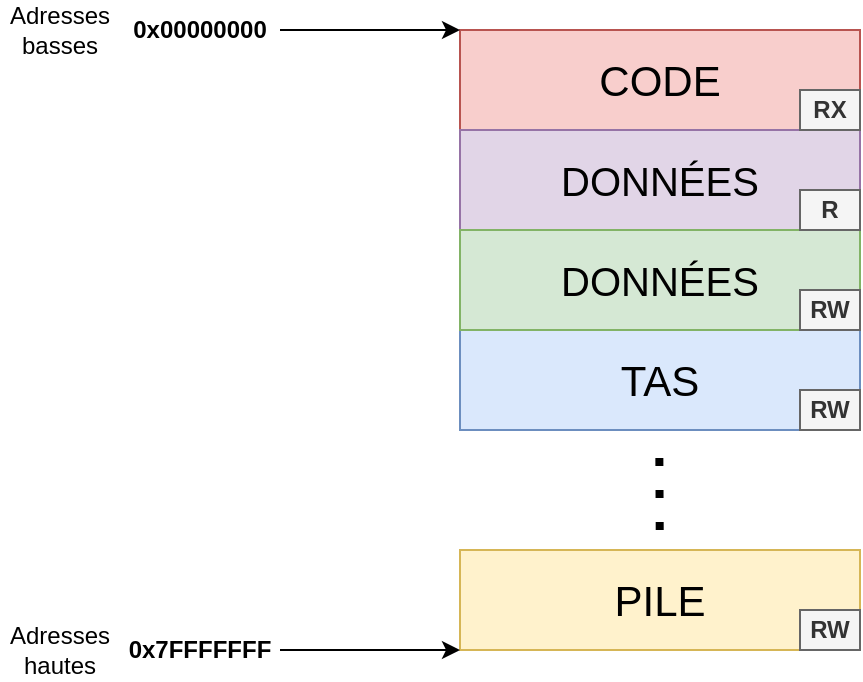 <mxfile version="22.0.4" type="device">
  <diagram name="Page-1" id="2zfQvtC2D7Y-XlgsGDSv">
    <mxGraphModel dx="1179" dy="654" grid="1" gridSize="10" guides="1" tooltips="1" connect="1" arrows="1" fold="1" page="1" pageScale="1" pageWidth="827" pageHeight="1169" math="0" shadow="0">
      <root>
        <mxCell id="0" />
        <mxCell id="1" parent="0" />
        <mxCell id="DYGLtFdUBQWM_LiFDQZu-1" value="&lt;font style=&quot;font-size: 21px;&quot;&gt;CODE&lt;/font&gt;" style="rounded=0;whiteSpace=wrap;html=1;fillColor=#f8cecc;strokeColor=#b85450;" vertex="1" parent="1">
          <mxGeometry x="270" y="280" width="200" height="50" as="geometry" />
        </mxCell>
        <mxCell id="DYGLtFdUBQWM_LiFDQZu-2" value="&lt;font style=&quot;font-size: 20px;&quot;&gt;DONNÉES&lt;/font&gt;" style="rounded=0;whiteSpace=wrap;html=1;fillColor=#e1d5e7;strokeColor=#9673a6;" vertex="1" parent="1">
          <mxGeometry x="270" y="330" width="200" height="50" as="geometry" />
        </mxCell>
        <mxCell id="DYGLtFdUBQWM_LiFDQZu-3" value="&lt;font style=&quot;font-size: 21px;&quot;&gt;TAS&lt;/font&gt;" style="rounded=0;whiteSpace=wrap;html=1;fillColor=#dae8fc;strokeColor=#6c8ebf;" vertex="1" parent="1">
          <mxGeometry x="270" y="430" width="200" height="50" as="geometry" />
        </mxCell>
        <mxCell id="DYGLtFdUBQWM_LiFDQZu-4" value="&lt;font style=&quot;font-size: 21px;&quot;&gt;PILE&lt;/font&gt;" style="rounded=0;whiteSpace=wrap;html=1;fillColor=#fff2cc;strokeColor=#d6b656;" vertex="1" parent="1">
          <mxGeometry x="270" y="540" width="200" height="50" as="geometry" />
        </mxCell>
        <mxCell id="DYGLtFdUBQWM_LiFDQZu-5" value="&lt;font style=&quot;font-size: 20px;&quot;&gt;DONNÉES&lt;/font&gt;" style="rounded=0;whiteSpace=wrap;html=1;fillColor=#d5e8d4;strokeColor=#82b366;" vertex="1" parent="1">
          <mxGeometry x="270" y="380" width="200" height="50" as="geometry" />
        </mxCell>
        <mxCell id="DYGLtFdUBQWM_LiFDQZu-8" value="" style="endArrow=none;dashed=1;html=1;dashPattern=1 3;strokeWidth=4;rounded=0;" edge="1" parent="1">
          <mxGeometry width="50" height="50" relative="1" as="geometry">
            <mxPoint x="369.86" y="530" as="sourcePoint" />
            <mxPoint x="369.66" y="490" as="targetPoint" />
          </mxGeometry>
        </mxCell>
        <mxCell id="DYGLtFdUBQWM_LiFDQZu-9" value="&lt;b&gt;RX&lt;/b&gt;" style="rounded=0;whiteSpace=wrap;html=1;fillColor=#f5f5f5;fontColor=#333333;strokeColor=#666666;" vertex="1" parent="1">
          <mxGeometry x="440" y="310" width="30" height="20" as="geometry" />
        </mxCell>
        <mxCell id="DYGLtFdUBQWM_LiFDQZu-10" value="&lt;b&gt;R&lt;/b&gt;" style="rounded=0;whiteSpace=wrap;html=1;fillColor=#f5f5f5;fontColor=#333333;strokeColor=#666666;" vertex="1" parent="1">
          <mxGeometry x="440" y="360" width="30" height="20" as="geometry" />
        </mxCell>
        <mxCell id="DYGLtFdUBQWM_LiFDQZu-11" value="&lt;b&gt;RW&lt;/b&gt;" style="rounded=0;whiteSpace=wrap;html=1;fillColor=#f5f5f5;fontColor=#333333;strokeColor=#666666;" vertex="1" parent="1">
          <mxGeometry x="440" y="410" width="30" height="20" as="geometry" />
        </mxCell>
        <mxCell id="DYGLtFdUBQWM_LiFDQZu-12" value="&lt;b&gt;RW&lt;/b&gt;" style="rounded=0;whiteSpace=wrap;html=1;fillColor=#f5f5f5;fontColor=#333333;strokeColor=#666666;" vertex="1" parent="1">
          <mxGeometry x="440" y="460" width="30" height="20" as="geometry" />
        </mxCell>
        <mxCell id="DYGLtFdUBQWM_LiFDQZu-13" value="&lt;b&gt;RW&lt;/b&gt;" style="rounded=0;whiteSpace=wrap;html=1;fillColor=#f5f5f5;fontColor=#333333;strokeColor=#666666;" vertex="1" parent="1">
          <mxGeometry x="440" y="570" width="30" height="20" as="geometry" />
        </mxCell>
        <mxCell id="DYGLtFdUBQWM_LiFDQZu-15" value="&lt;b&gt;0x00000000&lt;/b&gt;" style="text;html=1;strokeColor=none;fillColor=none;align=center;verticalAlign=middle;whiteSpace=wrap;rounded=0;" vertex="1" parent="1">
          <mxGeometry x="100" y="265" width="80" height="30" as="geometry" />
        </mxCell>
        <mxCell id="DYGLtFdUBQWM_LiFDQZu-16" value="" style="endArrow=classic;html=1;rounded=0;entryX=0;entryY=0;entryDx=0;entryDy=0;exitX=1;exitY=0.5;exitDx=0;exitDy=0;" edge="1" parent="1" source="DYGLtFdUBQWM_LiFDQZu-15" target="DYGLtFdUBQWM_LiFDQZu-1">
          <mxGeometry width="50" height="50" relative="1" as="geometry">
            <mxPoint x="190" y="280" as="sourcePoint" />
            <mxPoint x="420" y="490" as="targetPoint" />
          </mxGeometry>
        </mxCell>
        <mxCell id="DYGLtFdUBQWM_LiFDQZu-17" value="&lt;b&gt;0x7FFFFFFF&lt;/b&gt;" style="text;html=1;strokeColor=none;fillColor=none;align=center;verticalAlign=middle;whiteSpace=wrap;rounded=0;" vertex="1" parent="1">
          <mxGeometry x="100" y="575" width="80" height="30" as="geometry" />
        </mxCell>
        <mxCell id="DYGLtFdUBQWM_LiFDQZu-18" value="" style="endArrow=classic;html=1;rounded=0;entryX=0;entryY=1;entryDx=0;entryDy=0;exitX=1;exitY=0.5;exitDx=0;exitDy=0;" edge="1" parent="1" source="DYGLtFdUBQWM_LiFDQZu-17" target="DYGLtFdUBQWM_LiFDQZu-4">
          <mxGeometry width="50" height="50" relative="1" as="geometry">
            <mxPoint x="200" y="595" as="sourcePoint" />
            <mxPoint x="270" y="595" as="targetPoint" />
          </mxGeometry>
        </mxCell>
        <mxCell id="DYGLtFdUBQWM_LiFDQZu-20" value="Adresses&lt;br&gt;basses" style="text;html=1;strokeColor=none;fillColor=none;align=center;verticalAlign=middle;whiteSpace=wrap;rounded=0;" vertex="1" parent="1">
          <mxGeometry x="40" y="265" width="60" height="30" as="geometry" />
        </mxCell>
        <mxCell id="DYGLtFdUBQWM_LiFDQZu-21" value="Adresses&lt;br&gt;hautes" style="text;html=1;strokeColor=none;fillColor=none;align=center;verticalAlign=middle;whiteSpace=wrap;rounded=0;" vertex="1" parent="1">
          <mxGeometry x="40" y="575" width="60" height="30" as="geometry" />
        </mxCell>
      </root>
    </mxGraphModel>
  </diagram>
</mxfile>
